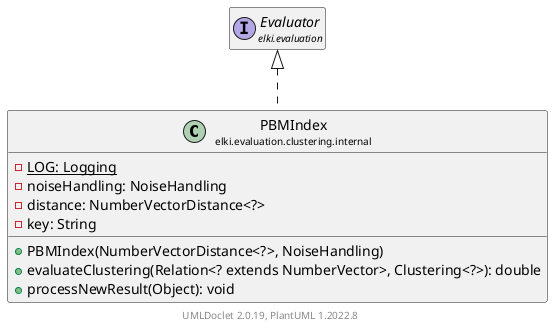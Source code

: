 @startuml
    remove .*\.(Instance|Par|Parameterizer|Factory)$
    set namespaceSeparator none
    hide empty fields
    hide empty methods

    class "<size:14>PBMIndex\n<size:10>elki.evaluation.clustering.internal" as elki.evaluation.clustering.internal.PBMIndex [[PBMIndex.html]] {
        {static} -LOG: Logging
        -noiseHandling: NoiseHandling
        -distance: NumberVectorDistance<?>
        -key: String
        +PBMIndex(NumberVectorDistance<?>, NoiseHandling)
        +evaluateClustering(Relation<? extends NumberVector>, Clustering<?>): double
        +processNewResult(Object): void
    }

    interface "<size:14>Evaluator\n<size:10>elki.evaluation" as elki.evaluation.Evaluator [[../../Evaluator.html]]
    class "<size:14>PBMIndex.Par\n<size:10>elki.evaluation.clustering.internal" as elki.evaluation.clustering.internal.PBMIndex.Par [[PBMIndex.Par.html]]

    elki.evaluation.Evaluator <|.. elki.evaluation.clustering.internal.PBMIndex
    elki.evaluation.clustering.internal.PBMIndex +-- elki.evaluation.clustering.internal.PBMIndex.Par

    center footer UMLDoclet 2.0.19, PlantUML 1.2022.8
@enduml
